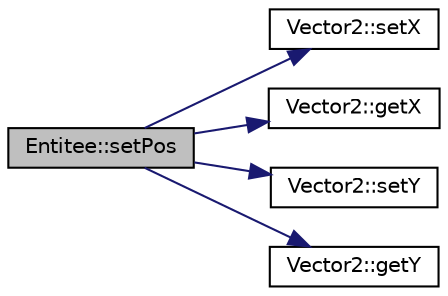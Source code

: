 digraph "Entitee::setPos"
{
  edge [fontname="Helvetica",fontsize="10",labelfontname="Helvetica",labelfontsize="10"];
  node [fontname="Helvetica",fontsize="10",shape=record];
  rankdir="LR";
  Node8 [label="Entitee::setPos",height=0.2,width=0.4,color="black", fillcolor="grey75", style="filled", fontcolor="black"];
  Node8 -> Node9 [color="midnightblue",fontsize="10",style="solid",fontname="Helvetica"];
  Node9 [label="Vector2::setX",height=0.2,width=0.4,color="black", fillcolor="white", style="filled",URL="$classVector2.html#a58237ebd0d1fe35ae47e0876561152ce",tooltip="Setter de _x. "];
  Node8 -> Node10 [color="midnightblue",fontsize="10",style="solid",fontname="Helvetica"];
  Node10 [label="Vector2::getX",height=0.2,width=0.4,color="black", fillcolor="white", style="filled",URL="$classVector2.html#a574354637f318e622235cedb1bc2ea63",tooltip="Getter de _x. "];
  Node8 -> Node11 [color="midnightblue",fontsize="10",style="solid",fontname="Helvetica"];
  Node11 [label="Vector2::setY",height=0.2,width=0.4,color="black", fillcolor="white", style="filled",URL="$classVector2.html#ac2868e307d0588fe46a7a6761abf4ebb",tooltip="Setter de _y. "];
  Node8 -> Node12 [color="midnightblue",fontsize="10",style="solid",fontname="Helvetica"];
  Node12 [label="Vector2::getY",height=0.2,width=0.4,color="black", fillcolor="white", style="filled",URL="$classVector2.html#aee5d229ce269d3e3a4b023bcd2043220",tooltip="Getter de _y. "];
}
